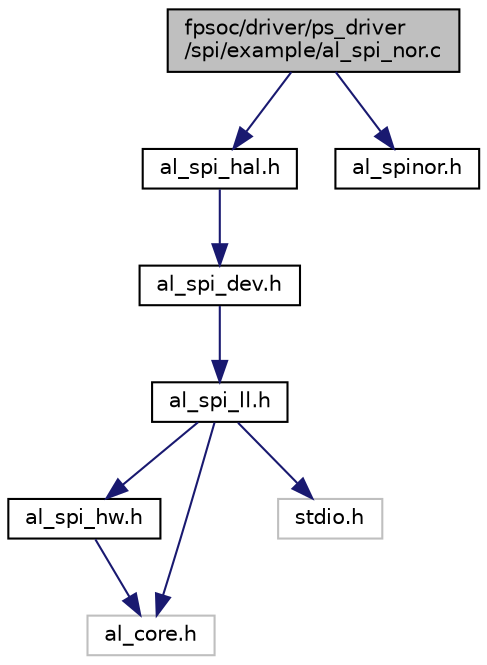 digraph "fpsoc/driver/ps_driver/spi/example/al_spi_nor.c"
{
  edge [fontname="Helvetica",fontsize="10",labelfontname="Helvetica",labelfontsize="10"];
  node [fontname="Helvetica",fontsize="10",shape=record];
  Node0 [label="fpsoc/driver/ps_driver\l/spi/example/al_spi_nor.c",height=0.2,width=0.4,color="black", fillcolor="grey75", style="filled", fontcolor="black"];
  Node0 -> Node1 [color="midnightblue",fontsize="10",style="solid",fontname="Helvetica"];
  Node1 [label="al_spi_hal.h",height=0.2,width=0.4,color="black", fillcolor="white", style="filled",URL="$al__spi__hal_8h.html"];
  Node1 -> Node2 [color="midnightblue",fontsize="10",style="solid",fontname="Helvetica"];
  Node2 [label="al_spi_dev.h",height=0.2,width=0.4,color="black", fillcolor="white", style="filled",URL="$al__spi__dev_8h.html"];
  Node2 -> Node3 [color="midnightblue",fontsize="10",style="solid",fontname="Helvetica"];
  Node3 [label="al_spi_ll.h",height=0.2,width=0.4,color="black", fillcolor="white", style="filled",URL="$al__spi__ll_8h.html"];
  Node3 -> Node4 [color="midnightblue",fontsize="10",style="solid",fontname="Helvetica"];
  Node4 [label="al_spi_hw.h",height=0.2,width=0.4,color="black", fillcolor="white", style="filled",URL="$al__spi__hw_8h.html"];
  Node4 -> Node5 [color="midnightblue",fontsize="10",style="solid",fontname="Helvetica"];
  Node5 [label="al_core.h",height=0.2,width=0.4,color="grey75", fillcolor="white", style="filled"];
  Node3 -> Node6 [color="midnightblue",fontsize="10",style="solid",fontname="Helvetica"];
  Node6 [label="stdio.h",height=0.2,width=0.4,color="grey75", fillcolor="white", style="filled"];
  Node3 -> Node5 [color="midnightblue",fontsize="10",style="solid",fontname="Helvetica"];
  Node0 -> Node7 [color="midnightblue",fontsize="10",style="solid",fontname="Helvetica"];
  Node7 [label="al_spinor.h",height=0.2,width=0.4,color="black", fillcolor="white", style="filled",URL="$al__spinor_8h.html"];
}
